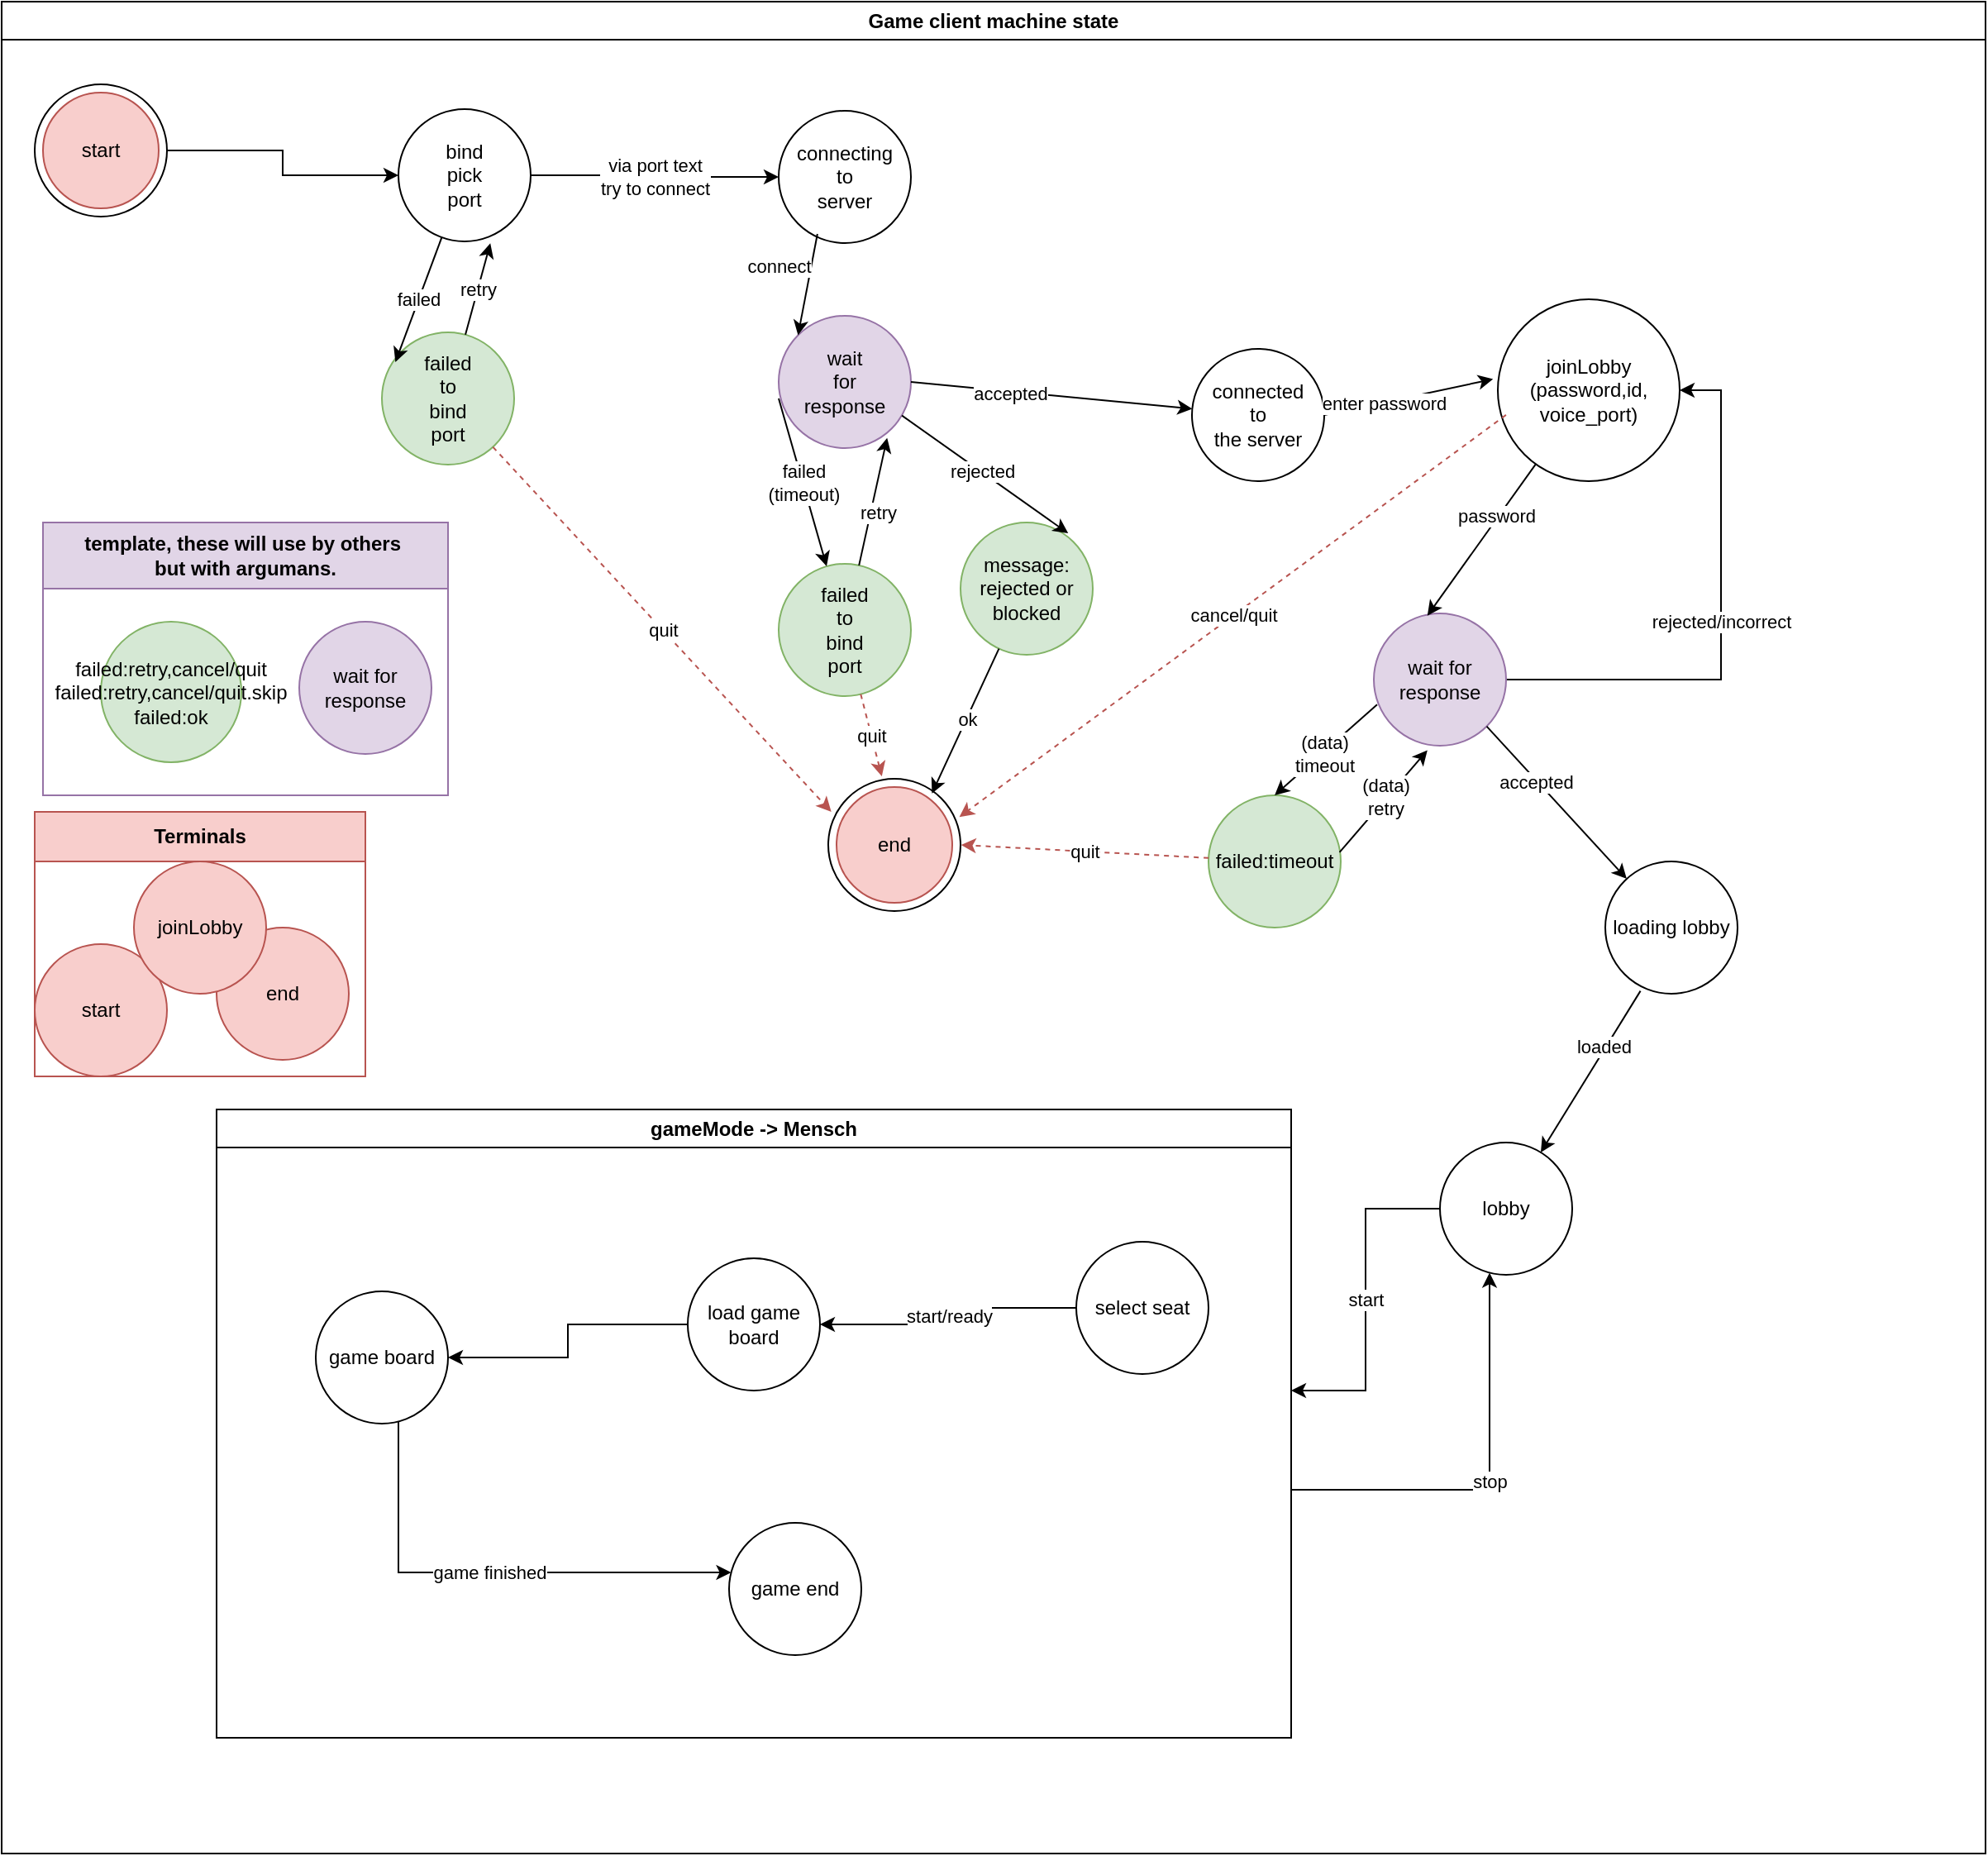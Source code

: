 <mxfile version="22.1.16" type="device">
  <diagram name="Page-1" id="GcJM-NzcAy45Ys99Kyj2">
    <mxGraphModel dx="947" dy="553" grid="1" gridSize="10" guides="1" tooltips="1" connect="1" arrows="1" fold="1" page="1" pageScale="1" pageWidth="850" pageHeight="1100" math="0" shadow="0">
      <root>
        <mxCell id="0" />
        <mxCell id="1" parent="0" />
        <mxCell id="VzuMFLfpi2gGAjjPNVWu-2" value="Game client machine state" style="swimlane;whiteSpace=wrap;html=1;" vertex="1" parent="1">
          <mxGeometry x="710" y="270" width="1200" height="1120" as="geometry" />
        </mxCell>
        <mxCell id="VzuMFLfpi2gGAjjPNVWu-3" style="edgeStyle=orthogonalEdgeStyle;rounded=0;orthogonalLoop=1;jettySize=auto;html=1;entryX=0;entryY=0.5;entryDx=0;entryDy=0;" edge="1" parent="VzuMFLfpi2gGAjjPNVWu-2" source="VzuMFLfpi2gGAjjPNVWu-4" target="VzuMFLfpi2gGAjjPNVWu-15">
          <mxGeometry relative="1" as="geometry">
            <mxPoint x="160" y="90" as="targetPoint" />
          </mxGeometry>
        </mxCell>
        <mxCell id="VzuMFLfpi2gGAjjPNVWu-4" value="" style="ellipse;whiteSpace=wrap;html=1;aspect=fixed;" vertex="1" parent="VzuMFLfpi2gGAjjPNVWu-2">
          <mxGeometry x="20" y="50" width="80" height="80" as="geometry" />
        </mxCell>
        <mxCell id="VzuMFLfpi2gGAjjPNVWu-5" value="start" style="ellipse;whiteSpace=wrap;html=1;aspect=fixed;fillColor=#f8cecc;strokeColor=#b85450;" vertex="1" parent="VzuMFLfpi2gGAjjPNVWu-2">
          <mxGeometry x="25" y="55" width="70" height="70" as="geometry" />
        </mxCell>
        <mxCell id="VzuMFLfpi2gGAjjPNVWu-9" value="" style="ellipse;whiteSpace=wrap;html=1;aspect=fixed;" vertex="1" parent="VzuMFLfpi2gGAjjPNVWu-2">
          <mxGeometry x="500" y="470" width="80" height="80" as="geometry" />
        </mxCell>
        <mxCell id="VzuMFLfpi2gGAjjPNVWu-10" value="end" style="ellipse;whiteSpace=wrap;html=1;aspect=fixed;fillColor=#f8cecc;strokeColor=#b85450;" vertex="1" parent="VzuMFLfpi2gGAjjPNVWu-2">
          <mxGeometry x="505" y="475" width="70" height="70" as="geometry" />
        </mxCell>
        <mxCell id="VzuMFLfpi2gGAjjPNVWu-14" value="via port text&lt;br&gt;try to connect" style="edgeStyle=orthogonalEdgeStyle;rounded=0;orthogonalLoop=1;jettySize=auto;html=1;" edge="1" parent="VzuMFLfpi2gGAjjPNVWu-2" source="VzuMFLfpi2gGAjjPNVWu-15" target="VzuMFLfpi2gGAjjPNVWu-17">
          <mxGeometry relative="1" as="geometry" />
        </mxCell>
        <mxCell id="VzuMFLfpi2gGAjjPNVWu-15" value="bind&lt;br&gt;pick&lt;br&gt;port" style="ellipse;whiteSpace=wrap;html=1;aspect=fixed;" vertex="1" parent="VzuMFLfpi2gGAjjPNVWu-2">
          <mxGeometry x="240" y="65" width="80" height="80" as="geometry" />
        </mxCell>
        <mxCell id="VzuMFLfpi2gGAjjPNVWu-17" value="connecting&lt;br&gt;to&lt;br&gt;server" style="ellipse;whiteSpace=wrap;html=1;aspect=fixed;" vertex="1" parent="VzuMFLfpi2gGAjjPNVWu-2">
          <mxGeometry x="470" y="66" width="80" height="80" as="geometry" />
        </mxCell>
        <mxCell id="VzuMFLfpi2gGAjjPNVWu-18" value="failed&lt;br&gt;to&lt;br&gt;bind&lt;br&gt;port" style="ellipse;whiteSpace=wrap;html=1;aspect=fixed;fillColor=#d5e8d4;strokeColor=#82b366;" vertex="1" parent="VzuMFLfpi2gGAjjPNVWu-2">
          <mxGeometry x="230" y="200" width="80" height="80" as="geometry" />
        </mxCell>
        <mxCell id="VzuMFLfpi2gGAjjPNVWu-19" value="failed" style="endArrow=classic;html=1;rounded=0;entryX=0.102;entryY=0.225;entryDx=0;entryDy=0;entryPerimeter=0;" edge="1" parent="VzuMFLfpi2gGAjjPNVWu-2" source="VzuMFLfpi2gGAjjPNVWu-15" target="VzuMFLfpi2gGAjjPNVWu-18">
          <mxGeometry width="50" height="50" relative="1" as="geometry">
            <mxPoint x="320" y="140" as="sourcePoint" />
            <mxPoint x="294" y="212" as="targetPoint" />
          </mxGeometry>
        </mxCell>
        <mxCell id="VzuMFLfpi2gGAjjPNVWu-20" value="retry" style="endArrow=classic;html=1;rounded=0;entryX=0.695;entryY=1.014;entryDx=0;entryDy=0;entryPerimeter=0;" edge="1" parent="VzuMFLfpi2gGAjjPNVWu-2" source="VzuMFLfpi2gGAjjPNVWu-18" target="VzuMFLfpi2gGAjjPNVWu-15">
          <mxGeometry width="50" height="50" relative="1" as="geometry">
            <mxPoint x="384" y="252" as="sourcePoint" />
            <mxPoint x="415" y="160" as="targetPoint" />
          </mxGeometry>
        </mxCell>
        <mxCell id="VzuMFLfpi2gGAjjPNVWu-21" value="quit" style="endArrow=classic;html=1;rounded=0;fillColor=#f8cecc;strokeColor=#b85450;dashed=1;entryX=0.023;entryY=0.25;entryDx=0;entryDy=0;entryPerimeter=0;" edge="1" parent="VzuMFLfpi2gGAjjPNVWu-2" source="VzuMFLfpi2gGAjjPNVWu-18" target="VzuMFLfpi2gGAjjPNVWu-9">
          <mxGeometry width="50" height="50" relative="1" as="geometry">
            <mxPoint x="202" y="260" as="sourcePoint" />
            <mxPoint x="518" y="496" as="targetPoint" />
          </mxGeometry>
        </mxCell>
        <mxCell id="VzuMFLfpi2gGAjjPNVWu-22" value="wait&lt;br&gt;for&lt;br&gt;response" style="ellipse;whiteSpace=wrap;html=1;aspect=fixed;fillColor=#e1d5e7;strokeColor=#9673a6;" vertex="1" parent="VzuMFLfpi2gGAjjPNVWu-2">
          <mxGeometry x="470" y="190" width="80" height="80" as="geometry" />
        </mxCell>
        <mxCell id="VzuMFLfpi2gGAjjPNVWu-24" value="connect" style="endArrow=classic;html=1;rounded=0;entryX=0;entryY=0;entryDx=0;entryDy=0;exitX=0.293;exitY=0.931;exitDx=0;exitDy=0;exitPerimeter=0;" edge="1" parent="VzuMFLfpi2gGAjjPNVWu-2" source="VzuMFLfpi2gGAjjPNVWu-17" target="VzuMFLfpi2gGAjjPNVWu-22">
          <mxGeometry x="-0.244" y="-19" width="50" height="50" relative="1" as="geometry">
            <mxPoint x="358" y="138" as="sourcePoint" />
            <mxPoint x="328" y="228" as="targetPoint" />
            <mxPoint as="offset" />
          </mxGeometry>
        </mxCell>
        <mxCell id="VzuMFLfpi2gGAjjPNVWu-27" value="connected&lt;br&gt;to&lt;br&gt;the server" style="ellipse;whiteSpace=wrap;html=1;aspect=fixed;" vertex="1" parent="VzuMFLfpi2gGAjjPNVWu-2">
          <mxGeometry x="720" y="210" width="80" height="80" as="geometry" />
        </mxCell>
        <mxCell id="VzuMFLfpi2gGAjjPNVWu-28" value="accepted" style="endArrow=classic;html=1;rounded=0;exitX=1;exitY=0.5;exitDx=0;exitDy=0;" edge="1" parent="VzuMFLfpi2gGAjjPNVWu-2" source="VzuMFLfpi2gGAjjPNVWu-22" target="VzuMFLfpi2gGAjjPNVWu-27">
          <mxGeometry x="-0.293" y="-1" width="50" height="50" relative="1" as="geometry">
            <mxPoint x="503" y="150" as="sourcePoint" />
            <mxPoint x="482" y="252" as="targetPoint" />
            <mxPoint as="offset" />
          </mxGeometry>
        </mxCell>
        <mxCell id="VzuMFLfpi2gGAjjPNVWu-29" value="joinLobby&lt;br&gt;(password,id,&lt;br&gt;voice_port)" style="ellipse;whiteSpace=wrap;html=1;aspect=fixed;" vertex="1" parent="VzuMFLfpi2gGAjjPNVWu-2">
          <mxGeometry x="905" y="180" width="110" height="110" as="geometry" />
        </mxCell>
        <mxCell id="VzuMFLfpi2gGAjjPNVWu-30" value="enter password" style="endArrow=classic;html=1;rounded=0;exitX=1;exitY=0.5;exitDx=0;exitDy=0;entryX=-0.026;entryY=0.439;entryDx=0;entryDy=0;entryPerimeter=0;" edge="1" parent="VzuMFLfpi2gGAjjPNVWu-2" source="VzuMFLfpi2gGAjjPNVWu-27" target="VzuMFLfpi2gGAjjPNVWu-29">
          <mxGeometry x="-0.293" y="-1" width="50" height="50" relative="1" as="geometry">
            <mxPoint x="550" y="280" as="sourcePoint" />
            <mxPoint x="760" y="263" as="targetPoint" />
            <mxPoint as="offset" />
          </mxGeometry>
        </mxCell>
        <mxCell id="VzuMFLfpi2gGAjjPNVWu-125" value="rejected/incorrect" style="edgeStyle=orthogonalEdgeStyle;rounded=0;orthogonalLoop=1;jettySize=auto;html=1;" edge="1" parent="VzuMFLfpi2gGAjjPNVWu-2" source="VzuMFLfpi2gGAjjPNVWu-31" target="VzuMFLfpi2gGAjjPNVWu-29">
          <mxGeometry relative="1" as="geometry">
            <Array as="points">
              <mxPoint x="1040" y="410" />
              <mxPoint x="1040" y="235" />
            </Array>
          </mxGeometry>
        </mxCell>
        <mxCell id="VzuMFLfpi2gGAjjPNVWu-31" value="wait for response" style="ellipse;whiteSpace=wrap;html=1;aspect=fixed;fillColor=#e1d5e7;strokeColor=#9673a6;" vertex="1" parent="VzuMFLfpi2gGAjjPNVWu-2">
          <mxGeometry x="830" y="370" width="80" height="80" as="geometry" />
        </mxCell>
        <mxCell id="VzuMFLfpi2gGAjjPNVWu-32" value="password" style="endArrow=classic;html=1;rounded=0;entryX=0.405;entryY=0.017;entryDx=0;entryDy=0;entryPerimeter=0;" edge="1" parent="VzuMFLfpi2gGAjjPNVWu-2" source="VzuMFLfpi2gGAjjPNVWu-29" target="VzuMFLfpi2gGAjjPNVWu-31">
          <mxGeometry x="-0.297" y="-1" width="50" height="50" relative="1" as="geometry">
            <mxPoint x="810" y="260" as="sourcePoint" />
            <mxPoint x="918" y="255" as="targetPoint" />
            <mxPoint as="offset" />
          </mxGeometry>
        </mxCell>
        <mxCell id="VzuMFLfpi2gGAjjPNVWu-33" value="loading lobby" style="ellipse;whiteSpace=wrap;html=1;aspect=fixed;" vertex="1" parent="VzuMFLfpi2gGAjjPNVWu-2">
          <mxGeometry x="970" y="520" width="80" height="80" as="geometry" />
        </mxCell>
        <mxCell id="VzuMFLfpi2gGAjjPNVWu-34" value="accepted" style="endArrow=classic;html=1;rounded=0;exitX=1;exitY=1;exitDx=0;exitDy=0;" edge="1" parent="VzuMFLfpi2gGAjjPNVWu-2" source="VzuMFLfpi2gGAjjPNVWu-31" target="VzuMFLfpi2gGAjjPNVWu-33">
          <mxGeometry x="-0.293" y="-1" width="50" height="50" relative="1" as="geometry">
            <mxPoint x="937" y="292" as="sourcePoint" />
            <mxPoint x="872" y="381" as="targetPoint" />
            <mxPoint as="offset" />
          </mxGeometry>
        </mxCell>
        <mxCell id="VzuMFLfpi2gGAjjPNVWu-35" value="failed:timeout" style="ellipse;whiteSpace=wrap;html=1;aspect=fixed;fillColor=#d5e8d4;strokeColor=#82b366;" vertex="1" parent="VzuMFLfpi2gGAjjPNVWu-2">
          <mxGeometry x="730" y="480" width="80" height="80" as="geometry" />
        </mxCell>
        <mxCell id="VzuMFLfpi2gGAjjPNVWu-36" value="(data)&lt;br&gt;timeout" style="endArrow=classic;html=1;rounded=0;entryX=0.5;entryY=0;entryDx=0;entryDy=0;exitX=0.025;exitY=0.689;exitDx=0;exitDy=0;exitPerimeter=0;" edge="1" parent="VzuMFLfpi2gGAjjPNVWu-2" source="VzuMFLfpi2gGAjjPNVWu-31" target="VzuMFLfpi2gGAjjPNVWu-35">
          <mxGeometry x="0.055" y="1" width="50" height="50" relative="1" as="geometry">
            <mxPoint x="937" y="292" as="sourcePoint" />
            <mxPoint x="872" y="381" as="targetPoint" />
            <mxPoint as="offset" />
          </mxGeometry>
        </mxCell>
        <mxCell id="VzuMFLfpi2gGAjjPNVWu-37" value="quit" style="endArrow=classic;html=1;rounded=0;fillColor=#f8cecc;strokeColor=#b85450;dashed=1;entryX=1.076;entryY=0.5;entryDx=0;entryDy=0;entryPerimeter=0;" edge="1" parent="VzuMFLfpi2gGAjjPNVWu-2" source="VzuMFLfpi2gGAjjPNVWu-35" target="VzuMFLfpi2gGAjjPNVWu-10">
          <mxGeometry width="50" height="50" relative="1" as="geometry">
            <mxPoint x="381" y="284" as="sourcePoint" />
            <mxPoint x="512" y="500" as="targetPoint" />
          </mxGeometry>
        </mxCell>
        <mxCell id="VzuMFLfpi2gGAjjPNVWu-38" value="(data)&lt;br&gt;retry" style="endArrow=classic;html=1;rounded=0;entryX=0.405;entryY=1.034;entryDx=0;entryDy=0;exitX=0.991;exitY=0.431;exitDx=0;exitDy=0;exitPerimeter=0;entryPerimeter=0;" edge="1" parent="VzuMFLfpi2gGAjjPNVWu-2" source="VzuMFLfpi2gGAjjPNVWu-35" target="VzuMFLfpi2gGAjjPNVWu-31">
          <mxGeometry x="0.055" y="1" width="50" height="50" relative="1" as="geometry">
            <mxPoint x="842" y="435" as="sourcePoint" />
            <mxPoint x="780" y="500" as="targetPoint" />
            <mxPoint as="offset" />
          </mxGeometry>
        </mxCell>
        <mxCell id="VzuMFLfpi2gGAjjPNVWu-105" value="template, these will use by others&amp;nbsp;&lt;br&gt;but with argumans." style="swimlane;whiteSpace=wrap;html=1;startSize=40;fillColor=#e1d5e7;strokeColor=#9673a6;" vertex="1" parent="VzuMFLfpi2gGAjjPNVWu-2">
          <mxGeometry x="25" y="315" width="245" height="165" as="geometry" />
        </mxCell>
        <mxCell id="VzuMFLfpi2gGAjjPNVWu-106" value="wait for response" style="ellipse;whiteSpace=wrap;html=1;aspect=fixed;fillColor=#e1d5e7;strokeColor=#9673a6;" vertex="1" parent="VzuMFLfpi2gGAjjPNVWu-105">
          <mxGeometry x="155" y="60" width="80" height="80" as="geometry" />
        </mxCell>
        <mxCell id="VzuMFLfpi2gGAjjPNVWu-107" value="failed:retry,cancel/quit&lt;br&gt;failed:retry,cancel/quit.skip&lt;br&gt;failed:ok" style="ellipse;whiteSpace=wrap;html=1;aspect=fixed;fillColor=#d5e8d4;strokeColor=#82b366;" vertex="1" parent="VzuMFLfpi2gGAjjPNVWu-105">
          <mxGeometry x="35" y="60" width="85" height="85" as="geometry" />
        </mxCell>
        <mxCell id="VzuMFLfpi2gGAjjPNVWu-108" value="Terminals" style="swimlane;whiteSpace=wrap;html=1;startSize=30;fillColor=#f8cecc;strokeColor=#b85450;" vertex="1" parent="VzuMFLfpi2gGAjjPNVWu-2">
          <mxGeometry x="20" y="490" width="200" height="160" as="geometry" />
        </mxCell>
        <mxCell id="VzuMFLfpi2gGAjjPNVWu-109" value="start" style="ellipse;whiteSpace=wrap;html=1;aspect=fixed;fillColor=#f8cecc;strokeColor=#b85450;" vertex="1" parent="VzuMFLfpi2gGAjjPNVWu-108">
          <mxGeometry y="80" width="80" height="80" as="geometry" />
        </mxCell>
        <mxCell id="VzuMFLfpi2gGAjjPNVWu-110" value="end" style="ellipse;whiteSpace=wrap;html=1;aspect=fixed;fillColor=#f8cecc;strokeColor=#b85450;" vertex="1" parent="VzuMFLfpi2gGAjjPNVWu-108">
          <mxGeometry x="110" y="70" width="80" height="80" as="geometry" />
        </mxCell>
        <mxCell id="VzuMFLfpi2gGAjjPNVWu-111" value="joinLobby" style="ellipse;whiteSpace=wrap;html=1;aspect=fixed;fillColor=#f8cecc;strokeColor=#b85450;" vertex="1" parent="VzuMFLfpi2gGAjjPNVWu-108">
          <mxGeometry x="60" y="30" width="80" height="80" as="geometry" />
        </mxCell>
        <mxCell id="VzuMFLfpi2gGAjjPNVWu-112" value="failed&lt;br&gt;to&lt;br&gt;bind&lt;br&gt;port" style="ellipse;whiteSpace=wrap;html=1;aspect=fixed;fillColor=#d5e8d4;strokeColor=#82b366;" vertex="1" parent="VzuMFLfpi2gGAjjPNVWu-2">
          <mxGeometry x="470" y="340" width="80" height="80" as="geometry" />
        </mxCell>
        <mxCell id="VzuMFLfpi2gGAjjPNVWu-113" value="retry" style="endArrow=classic;html=1;rounded=0;entryX=0.82;entryY=0.923;entryDx=0;entryDy=0;entryPerimeter=0;" edge="1" parent="VzuMFLfpi2gGAjjPNVWu-2" source="VzuMFLfpi2gGAjjPNVWu-112" target="VzuMFLfpi2gGAjjPNVWu-22">
          <mxGeometry x="-0.155" y="-4" width="50" height="50" relative="1" as="geometry">
            <mxPoint x="532" y="249" as="sourcePoint" />
            <mxPoint x="538" y="134" as="targetPoint" />
            <mxPoint as="offset" />
          </mxGeometry>
        </mxCell>
        <mxCell id="VzuMFLfpi2gGAjjPNVWu-114" value="failed&lt;br&gt;(timeout)" style="endArrow=classic;html=1;rounded=0;exitX=0;exitY=0.625;exitDx=0;exitDy=0;exitPerimeter=0;" edge="1" parent="VzuMFLfpi2gGAjjPNVWu-2" source="VzuMFLfpi2gGAjjPNVWu-22" target="VzuMFLfpi2gGAjjPNVWu-112">
          <mxGeometry width="50" height="50" relative="1" as="geometry">
            <mxPoint x="356" y="153" as="sourcePoint" />
            <mxPoint x="328" y="228" as="targetPoint" />
          </mxGeometry>
        </mxCell>
        <mxCell id="VzuMFLfpi2gGAjjPNVWu-121" value="quit" style="endArrow=classic;html=1;rounded=0;fillColor=#f8cecc;strokeColor=#b85450;dashed=1;entryX=0.405;entryY=-0.018;entryDx=0;entryDy=0;entryPerimeter=0;" edge="1" parent="VzuMFLfpi2gGAjjPNVWu-2" source="VzuMFLfpi2gGAjjPNVWu-112" target="VzuMFLfpi2gGAjjPNVWu-9">
          <mxGeometry width="50" height="50" relative="1" as="geometry">
            <mxPoint x="740" y="536" as="sourcePoint" />
            <mxPoint x="590" y="520" as="targetPoint" />
          </mxGeometry>
        </mxCell>
        <mxCell id="VzuMFLfpi2gGAjjPNVWu-126" value="cancel/quit" style="endArrow=classic;html=1;rounded=0;fillColor=#f8cecc;strokeColor=#b85450;dashed=1;entryX=0.991;entryY=0.289;entryDx=0;entryDy=0;entryPerimeter=0;exitX=0.045;exitY=0.636;exitDx=0;exitDy=0;exitPerimeter=0;" edge="1" parent="VzuMFLfpi2gGAjjPNVWu-2" source="VzuMFLfpi2gGAjjPNVWu-29" target="VzuMFLfpi2gGAjjPNVWu-9">
          <mxGeometry width="50" height="50" relative="1" as="geometry">
            <mxPoint x="740" y="536" as="sourcePoint" />
            <mxPoint x="590" y="520" as="targetPoint" />
          </mxGeometry>
        </mxCell>
        <mxCell id="VzuMFLfpi2gGAjjPNVWu-127" value="message:&lt;br&gt;rejected or blocked" style="ellipse;whiteSpace=wrap;html=1;aspect=fixed;fillColor=#d5e8d4;strokeColor=#82b366;" vertex="1" parent="VzuMFLfpi2gGAjjPNVWu-2">
          <mxGeometry x="580" y="315" width="80" height="80" as="geometry" />
        </mxCell>
        <mxCell id="VzuMFLfpi2gGAjjPNVWu-128" value="rejected" style="endArrow=classic;html=1;rounded=0;entryX=0.814;entryY=0.082;entryDx=0;entryDy=0;entryPerimeter=0;exitX=0.932;exitY=0.754;exitDx=0;exitDy=0;exitPerimeter=0;" edge="1" parent="VzuMFLfpi2gGAjjPNVWu-2" source="VzuMFLfpi2gGAjjPNVWu-22" target="VzuMFLfpi2gGAjjPNVWu-127">
          <mxGeometry x="-0.04" width="50" height="50" relative="1" as="geometry">
            <mxPoint x="1255" y="520" as="sourcePoint" />
            <mxPoint x="1275" y="747" as="targetPoint" />
            <Array as="points" />
            <mxPoint as="offset" />
          </mxGeometry>
        </mxCell>
        <mxCell id="VzuMFLfpi2gGAjjPNVWu-129" value="ok" style="endArrow=classic;html=1;rounded=0;entryX=0.784;entryY=0.111;entryDx=0;entryDy=0;entryPerimeter=0;" edge="1" parent="VzuMFLfpi2gGAjjPNVWu-2" source="VzuMFLfpi2gGAjjPNVWu-127" target="VzuMFLfpi2gGAjjPNVWu-9">
          <mxGeometry x="-0.04" width="50" height="50" relative="1" as="geometry">
            <mxPoint x="555" y="260" as="sourcePoint" />
            <mxPoint x="655" y="332" as="targetPoint" />
            <Array as="points" />
            <mxPoint as="offset" />
          </mxGeometry>
        </mxCell>
        <mxCell id="VzuMFLfpi2gGAjjPNVWu-134" value="start" style="edgeStyle=orthogonalEdgeStyle;rounded=0;orthogonalLoop=1;jettySize=auto;html=1;" edge="1" parent="VzuMFLfpi2gGAjjPNVWu-2" source="VzuMFLfpi2gGAjjPNVWu-130" target="VzuMFLfpi2gGAjjPNVWu-133">
          <mxGeometry relative="1" as="geometry">
            <mxPoint x="810" y="730" as="targetPoint" />
            <Array as="points">
              <mxPoint x="825" y="730" />
              <mxPoint x="825" y="840" />
            </Array>
          </mxGeometry>
        </mxCell>
        <mxCell id="VzuMFLfpi2gGAjjPNVWu-130" value="lobby" style="ellipse;whiteSpace=wrap;html=1;aspect=fixed;" vertex="1" parent="VzuMFLfpi2gGAjjPNVWu-2">
          <mxGeometry x="870" y="690" width="80" height="80" as="geometry" />
        </mxCell>
        <mxCell id="VzuMFLfpi2gGAjjPNVWu-131" value="loaded" style="endArrow=classic;html=1;rounded=0;exitX=0.266;exitY=0.979;exitDx=0;exitDy=0;exitPerimeter=0;" edge="1" parent="VzuMFLfpi2gGAjjPNVWu-2" source="VzuMFLfpi2gGAjjPNVWu-33" target="VzuMFLfpi2gGAjjPNVWu-130">
          <mxGeometry x="-0.293" y="-1" width="50" height="50" relative="1" as="geometry">
            <mxPoint x="908" y="448" as="sourcePoint" />
            <mxPoint x="993" y="540" as="targetPoint" />
            <mxPoint as="offset" />
          </mxGeometry>
        </mxCell>
        <mxCell id="VzuMFLfpi2gGAjjPNVWu-135" value="stop" style="edgeStyle=orthogonalEdgeStyle;rounded=0;orthogonalLoop=1;jettySize=auto;html=1;" edge="1" parent="VzuMFLfpi2gGAjjPNVWu-2" source="VzuMFLfpi2gGAjjPNVWu-133" target="VzuMFLfpi2gGAjjPNVWu-130">
          <mxGeometry relative="1" as="geometry">
            <Array as="points">
              <mxPoint x="900" y="900" />
            </Array>
          </mxGeometry>
        </mxCell>
        <mxCell id="VzuMFLfpi2gGAjjPNVWu-133" value="gameMode -&amp;gt; Mensch" style="swimlane;whiteSpace=wrap;html=1;" vertex="1" parent="VzuMFLfpi2gGAjjPNVWu-2">
          <mxGeometry x="130" y="670" width="650" height="380" as="geometry" />
        </mxCell>
        <mxCell id="VzuMFLfpi2gGAjjPNVWu-138" value="start/ready" style="edgeStyle=orthogonalEdgeStyle;rounded=0;orthogonalLoop=1;jettySize=auto;html=1;" edge="1" parent="VzuMFLfpi2gGAjjPNVWu-133" source="VzuMFLfpi2gGAjjPNVWu-136" target="VzuMFLfpi2gGAjjPNVWu-137">
          <mxGeometry relative="1" as="geometry" />
        </mxCell>
        <mxCell id="VzuMFLfpi2gGAjjPNVWu-136" value="select seat" style="ellipse;whiteSpace=wrap;html=1;aspect=fixed;" vertex="1" parent="VzuMFLfpi2gGAjjPNVWu-133">
          <mxGeometry x="520" y="80" width="80" height="80" as="geometry" />
        </mxCell>
        <mxCell id="VzuMFLfpi2gGAjjPNVWu-140" style="edgeStyle=orthogonalEdgeStyle;rounded=0;orthogonalLoop=1;jettySize=auto;html=1;" edge="1" parent="VzuMFLfpi2gGAjjPNVWu-133" source="VzuMFLfpi2gGAjjPNVWu-137" target="VzuMFLfpi2gGAjjPNVWu-139">
          <mxGeometry relative="1" as="geometry" />
        </mxCell>
        <mxCell id="VzuMFLfpi2gGAjjPNVWu-137" value="load game&lt;br&gt;board" style="ellipse;whiteSpace=wrap;html=1;aspect=fixed;" vertex="1" parent="VzuMFLfpi2gGAjjPNVWu-133">
          <mxGeometry x="285" y="90" width="80" height="80" as="geometry" />
        </mxCell>
        <mxCell id="VzuMFLfpi2gGAjjPNVWu-146" value="game finished" style="edgeStyle=orthogonalEdgeStyle;rounded=0;orthogonalLoop=1;jettySize=auto;html=1;" edge="1" parent="VzuMFLfpi2gGAjjPNVWu-133" source="VzuMFLfpi2gGAjjPNVWu-139" target="VzuMFLfpi2gGAjjPNVWu-145">
          <mxGeometry relative="1" as="geometry">
            <Array as="points">
              <mxPoint x="110" y="280" />
            </Array>
          </mxGeometry>
        </mxCell>
        <mxCell id="VzuMFLfpi2gGAjjPNVWu-139" value="game board" style="ellipse;whiteSpace=wrap;html=1;aspect=fixed;" vertex="1" parent="VzuMFLfpi2gGAjjPNVWu-133">
          <mxGeometry x="60" y="110" width="80" height="80" as="geometry" />
        </mxCell>
        <mxCell id="VzuMFLfpi2gGAjjPNVWu-145" value="game end" style="ellipse;whiteSpace=wrap;html=1;aspect=fixed;" vertex="1" parent="VzuMFLfpi2gGAjjPNVWu-133">
          <mxGeometry x="310" y="250" width="80" height="80" as="geometry" />
        </mxCell>
      </root>
    </mxGraphModel>
  </diagram>
</mxfile>
